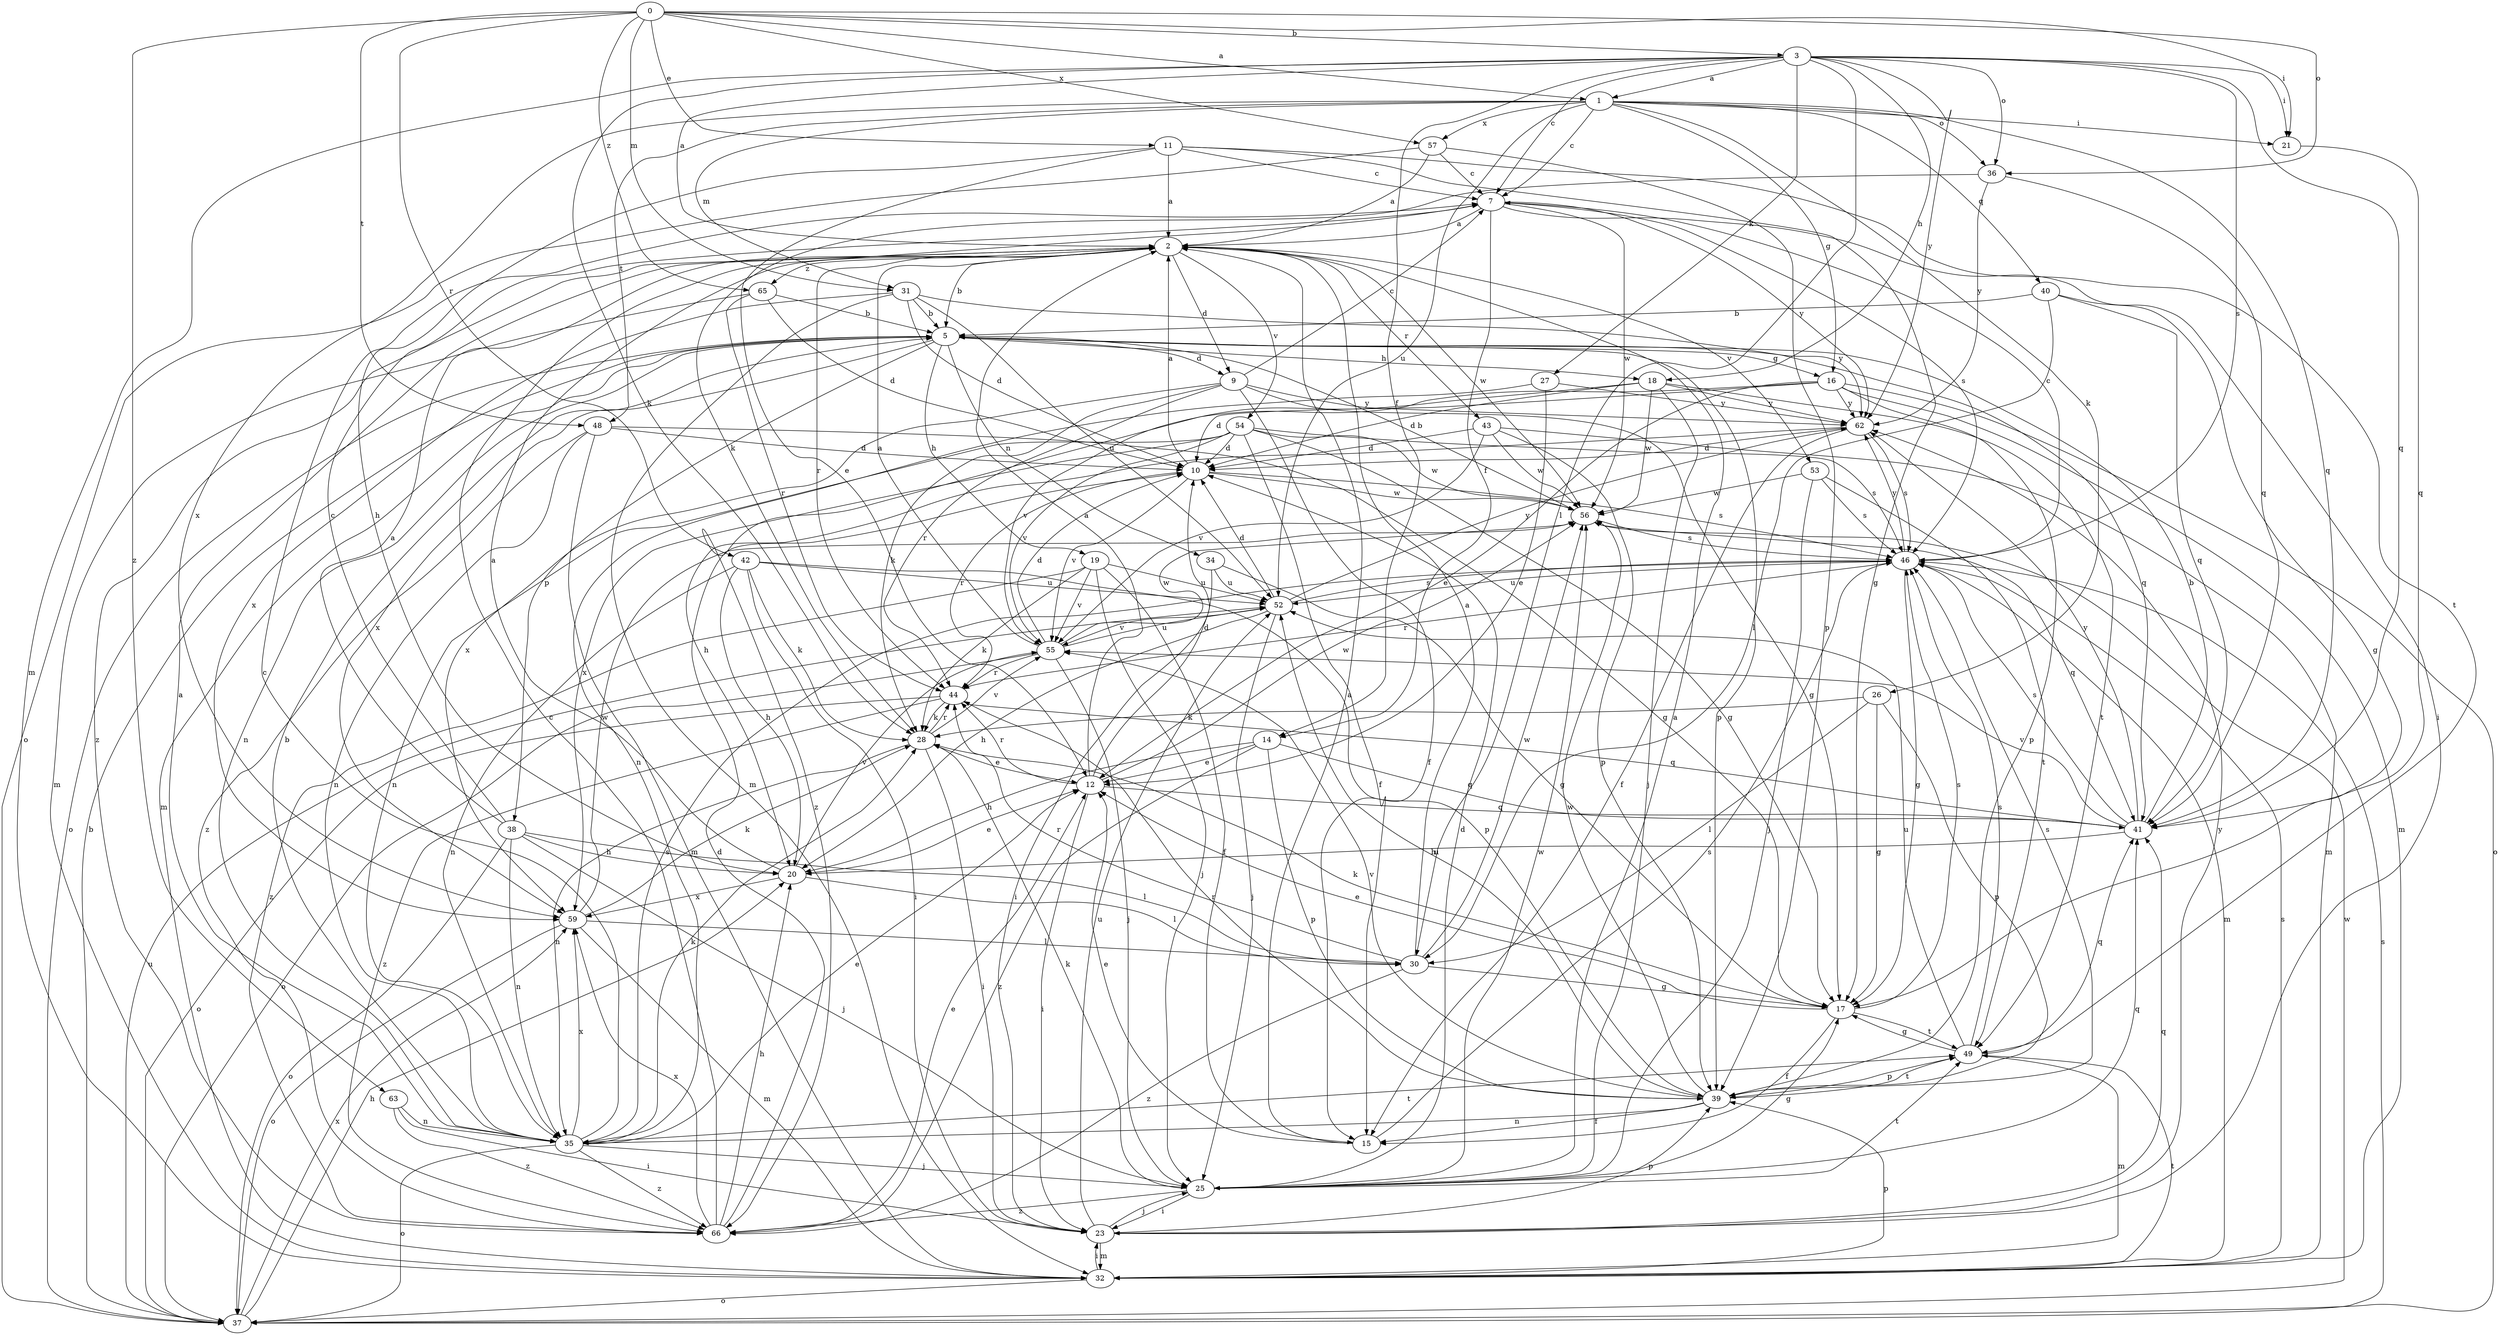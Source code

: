 strict digraph  {
0;
1;
2;
3;
5;
7;
9;
10;
11;
12;
14;
15;
16;
17;
18;
19;
20;
21;
23;
25;
26;
27;
28;
30;
31;
32;
34;
35;
36;
37;
38;
39;
40;
41;
42;
43;
44;
46;
48;
49;
52;
53;
54;
55;
56;
57;
59;
62;
63;
65;
66;
0 -> 1  [label=a];
0 -> 3  [label=b];
0 -> 11  [label=e];
0 -> 21  [label=i];
0 -> 31  [label=m];
0 -> 36  [label=o];
0 -> 42  [label=r];
0 -> 48  [label=t];
0 -> 57  [label=x];
0 -> 63  [label=z];
0 -> 65  [label=z];
1 -> 7  [label=c];
1 -> 16  [label=g];
1 -> 21  [label=i];
1 -> 26  [label=k];
1 -> 31  [label=m];
1 -> 36  [label=o];
1 -> 40  [label=q];
1 -> 41  [label=q];
1 -> 48  [label=t];
1 -> 52  [label=u];
1 -> 57  [label=x];
1 -> 59  [label=x];
2 -> 5  [label=b];
2 -> 9  [label=d];
2 -> 43  [label=r];
2 -> 44  [label=r];
2 -> 53  [label=v];
2 -> 54  [label=v];
2 -> 56  [label=w];
2 -> 65  [label=z];
2 -> 66  [label=z];
3 -> 1  [label=a];
3 -> 2  [label=a];
3 -> 7  [label=c];
3 -> 14  [label=f];
3 -> 18  [label=h];
3 -> 21  [label=i];
3 -> 27  [label=k];
3 -> 28  [label=k];
3 -> 30  [label=l];
3 -> 32  [label=m];
3 -> 36  [label=o];
3 -> 41  [label=q];
3 -> 46  [label=s];
3 -> 62  [label=y];
5 -> 9  [label=d];
5 -> 16  [label=g];
5 -> 18  [label=h];
5 -> 19  [label=h];
5 -> 32  [label=m];
5 -> 34  [label=n];
5 -> 35  [label=n];
5 -> 37  [label=o];
5 -> 38  [label=p];
5 -> 39  [label=p];
5 -> 41  [label=q];
5 -> 59  [label=x];
7 -> 2  [label=a];
7 -> 14  [label=f];
7 -> 23  [label=i];
7 -> 46  [label=s];
7 -> 56  [label=w];
7 -> 62  [label=y];
9 -> 7  [label=c];
9 -> 15  [label=f];
9 -> 17  [label=g];
9 -> 28  [label=k];
9 -> 44  [label=r];
9 -> 59  [label=x];
9 -> 62  [label=y];
10 -> 2  [label=a];
10 -> 44  [label=r];
10 -> 46  [label=s];
10 -> 55  [label=v];
10 -> 56  [label=w];
11 -> 2  [label=a];
11 -> 7  [label=c];
11 -> 12  [label=e];
11 -> 17  [label=g];
11 -> 20  [label=h];
11 -> 49  [label=t];
12 -> 2  [label=a];
12 -> 10  [label=d];
12 -> 23  [label=i];
12 -> 41  [label=q];
12 -> 44  [label=r];
12 -> 56  [label=w];
14 -> 12  [label=e];
14 -> 20  [label=h];
14 -> 39  [label=p];
14 -> 41  [label=q];
14 -> 66  [label=z];
15 -> 2  [label=a];
15 -> 12  [label=e];
15 -> 46  [label=s];
16 -> 10  [label=d];
16 -> 12  [label=e];
16 -> 32  [label=m];
16 -> 37  [label=o];
16 -> 39  [label=p];
16 -> 62  [label=y];
16 -> 66  [label=z];
17 -> 12  [label=e];
17 -> 15  [label=f];
17 -> 28  [label=k];
17 -> 46  [label=s];
17 -> 49  [label=t];
18 -> 10  [label=d];
18 -> 25  [label=j];
18 -> 49  [label=t];
18 -> 55  [label=v];
18 -> 56  [label=w];
18 -> 62  [label=y];
19 -> 15  [label=f];
19 -> 25  [label=j];
19 -> 28  [label=k];
19 -> 52  [label=u];
19 -> 55  [label=v];
19 -> 66  [label=z];
20 -> 2  [label=a];
20 -> 12  [label=e];
20 -> 30  [label=l];
20 -> 55  [label=v];
20 -> 59  [label=x];
21 -> 41  [label=q];
23 -> 25  [label=j];
23 -> 32  [label=m];
23 -> 39  [label=p];
23 -> 41  [label=q];
23 -> 52  [label=u];
23 -> 62  [label=y];
25 -> 2  [label=a];
25 -> 10  [label=d];
25 -> 17  [label=g];
25 -> 23  [label=i];
25 -> 28  [label=k];
25 -> 41  [label=q];
25 -> 49  [label=t];
25 -> 56  [label=w];
25 -> 66  [label=z];
26 -> 17  [label=g];
26 -> 28  [label=k];
26 -> 30  [label=l];
26 -> 39  [label=p];
27 -> 12  [label=e];
27 -> 35  [label=n];
27 -> 62  [label=y];
28 -> 12  [label=e];
28 -> 23  [label=i];
28 -> 35  [label=n];
28 -> 44  [label=r];
28 -> 55  [label=v];
30 -> 2  [label=a];
30 -> 17  [label=g];
30 -> 44  [label=r];
30 -> 56  [label=w];
30 -> 66  [label=z];
31 -> 5  [label=b];
31 -> 10  [label=d];
31 -> 32  [label=m];
31 -> 52  [label=u];
31 -> 59  [label=x];
31 -> 62  [label=y];
32 -> 23  [label=i];
32 -> 37  [label=o];
32 -> 39  [label=p];
32 -> 46  [label=s];
32 -> 49  [label=t];
34 -> 17  [label=g];
34 -> 23  [label=i];
34 -> 52  [label=u];
35 -> 2  [label=a];
35 -> 5  [label=b];
35 -> 7  [label=c];
35 -> 12  [label=e];
35 -> 25  [label=j];
35 -> 28  [label=k];
35 -> 37  [label=o];
35 -> 46  [label=s];
35 -> 49  [label=t];
35 -> 59  [label=x];
35 -> 66  [label=z];
36 -> 28  [label=k];
36 -> 41  [label=q];
36 -> 62  [label=y];
37 -> 5  [label=b];
37 -> 20  [label=h];
37 -> 46  [label=s];
37 -> 52  [label=u];
37 -> 56  [label=w];
37 -> 59  [label=x];
38 -> 2  [label=a];
38 -> 7  [label=c];
38 -> 20  [label=h];
38 -> 25  [label=j];
38 -> 30  [label=l];
38 -> 35  [label=n];
38 -> 37  [label=o];
39 -> 15  [label=f];
39 -> 35  [label=n];
39 -> 44  [label=r];
39 -> 46  [label=s];
39 -> 49  [label=t];
39 -> 52  [label=u];
39 -> 55  [label=v];
39 -> 56  [label=w];
40 -> 5  [label=b];
40 -> 17  [label=g];
40 -> 30  [label=l];
40 -> 41  [label=q];
41 -> 5  [label=b];
41 -> 20  [label=h];
41 -> 46  [label=s];
41 -> 55  [label=v];
41 -> 62  [label=y];
42 -> 20  [label=h];
42 -> 23  [label=i];
42 -> 28  [label=k];
42 -> 35  [label=n];
42 -> 39  [label=p];
42 -> 52  [label=u];
43 -> 10  [label=d];
43 -> 32  [label=m];
43 -> 39  [label=p];
43 -> 55  [label=v];
43 -> 56  [label=w];
44 -> 28  [label=k];
44 -> 37  [label=o];
44 -> 41  [label=q];
44 -> 66  [label=z];
46 -> 7  [label=c];
46 -> 17  [label=g];
46 -> 32  [label=m];
46 -> 44  [label=r];
46 -> 52  [label=u];
46 -> 62  [label=y];
48 -> 10  [label=d];
48 -> 17  [label=g];
48 -> 32  [label=m];
48 -> 35  [label=n];
48 -> 66  [label=z];
49 -> 17  [label=g];
49 -> 32  [label=m];
49 -> 39  [label=p];
49 -> 41  [label=q];
49 -> 46  [label=s];
49 -> 52  [label=u];
52 -> 10  [label=d];
52 -> 20  [label=h];
52 -> 25  [label=j];
52 -> 46  [label=s];
52 -> 55  [label=v];
52 -> 62  [label=y];
53 -> 25  [label=j];
53 -> 46  [label=s];
53 -> 49  [label=t];
53 -> 56  [label=w];
54 -> 10  [label=d];
54 -> 15  [label=f];
54 -> 17  [label=g];
54 -> 35  [label=n];
54 -> 46  [label=s];
54 -> 55  [label=v];
54 -> 56  [label=w];
54 -> 59  [label=x];
55 -> 2  [label=a];
55 -> 10  [label=d];
55 -> 25  [label=j];
55 -> 37  [label=o];
55 -> 44  [label=r];
55 -> 52  [label=u];
55 -> 56  [label=w];
56 -> 5  [label=b];
56 -> 41  [label=q];
56 -> 46  [label=s];
57 -> 2  [label=a];
57 -> 7  [label=c];
57 -> 37  [label=o];
57 -> 39  [label=p];
59 -> 28  [label=k];
59 -> 30  [label=l];
59 -> 32  [label=m];
59 -> 37  [label=o];
59 -> 56  [label=w];
62 -> 10  [label=d];
62 -> 15  [label=f];
62 -> 20  [label=h];
62 -> 46  [label=s];
63 -> 23  [label=i];
63 -> 35  [label=n];
63 -> 66  [label=z];
65 -> 5  [label=b];
65 -> 10  [label=d];
65 -> 32  [label=m];
65 -> 44  [label=r];
66 -> 7  [label=c];
66 -> 10  [label=d];
66 -> 12  [label=e];
66 -> 20  [label=h];
66 -> 59  [label=x];
}
